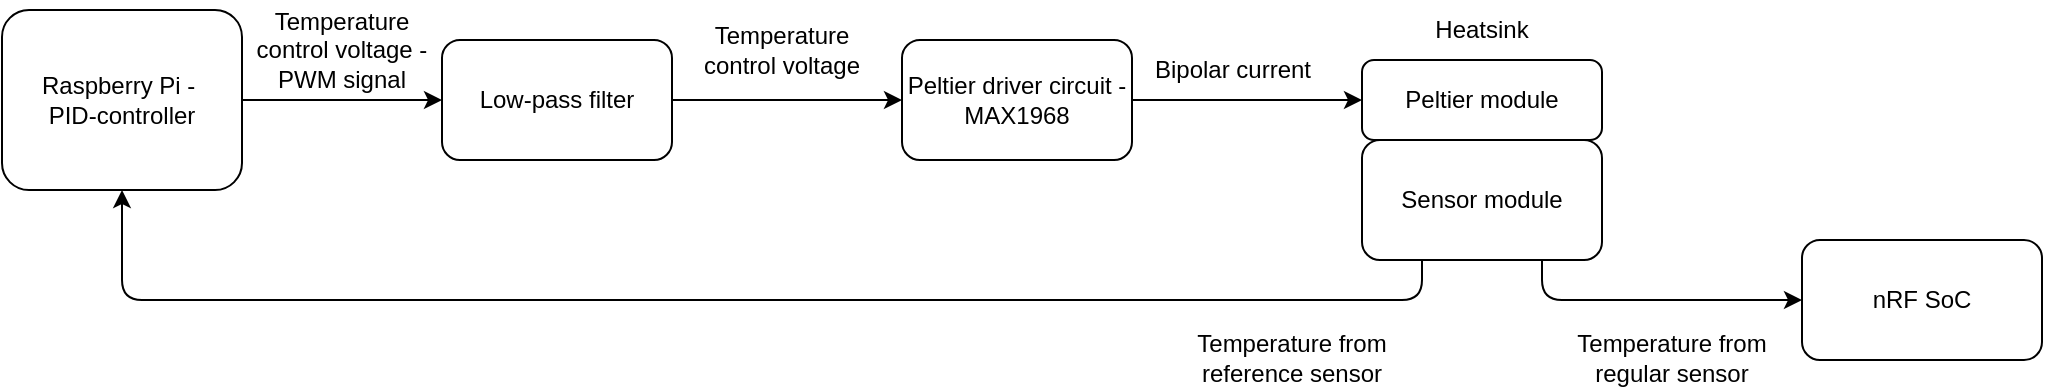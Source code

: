 <mxfile>
    <diagram id="Oh45U9oRLWQj5hecdBuH" name="Page-1">
        <mxGraphModel dx="1148" dy="791" grid="1" gridSize="10" guides="1" tooltips="1" connect="1" arrows="1" fold="1" page="1" pageScale="1" pageWidth="1169" pageHeight="827" math="0" shadow="0">
            <root>
                <mxCell id="0"/>
                <mxCell id="1" parent="0"/>
                <mxCell id="22" style="edgeStyle=none;html=1;exitX=1;exitY=0.5;exitDx=0;exitDy=0;entryX=0;entryY=0.5;entryDx=0;entryDy=0;" edge="1" parent="1" source="2" target="21">
                    <mxGeometry relative="1" as="geometry"/>
                </mxCell>
                <mxCell id="2" value="Raspberry Pi -&amp;nbsp;&lt;br&gt;PID-controller" style="rounded=1;whiteSpace=wrap;html=1;" parent="1" vertex="1">
                    <mxGeometry x="90" y="255" width="120" height="90" as="geometry"/>
                </mxCell>
                <mxCell id="7" style="edgeStyle=none;html=1;exitX=0.75;exitY=1;exitDx=0;exitDy=0;entryX=0;entryY=0.5;entryDx=0;entryDy=0;" parent="1" source="3" target="5" edge="1">
                    <mxGeometry relative="1" as="geometry">
                        <Array as="points">
                            <mxPoint x="860" y="400"/>
                        </Array>
                    </mxGeometry>
                </mxCell>
                <mxCell id="8" style="edgeStyle=none;html=1;exitX=0.25;exitY=1;exitDx=0;exitDy=0;entryX=0.5;entryY=1;entryDx=0;entryDy=0;" parent="1" source="3" target="2" edge="1">
                    <mxGeometry relative="1" as="geometry">
                        <Array as="points">
                            <mxPoint x="800" y="400"/>
                            <mxPoint x="760" y="400"/>
                            <mxPoint x="530" y="400"/>
                            <mxPoint x="150" y="400"/>
                        </Array>
                    </mxGeometry>
                </mxCell>
                <mxCell id="3" value="Sensor module" style="rounded=1;whiteSpace=wrap;html=1;" parent="1" vertex="1">
                    <mxGeometry x="770" y="320" width="120" height="60" as="geometry"/>
                </mxCell>
                <mxCell id="4" value="Peltier module" style="rounded=1;whiteSpace=wrap;html=1;" parent="1" vertex="1">
                    <mxGeometry x="770" y="280" width="120" height="40" as="geometry"/>
                </mxCell>
                <mxCell id="5" value="nRF SoC" style="rounded=1;whiteSpace=wrap;html=1;" parent="1" vertex="1">
                    <mxGeometry x="990" y="370" width="120" height="60" as="geometry"/>
                </mxCell>
                <mxCell id="9" value="Temperature control voltage - PWM signal" style="text;html=1;strokeColor=none;fillColor=none;align=center;verticalAlign=middle;whiteSpace=wrap;rounded=0;" parent="1" vertex="1">
                    <mxGeometry x="210" y="260" width="100" height="30" as="geometry"/>
                </mxCell>
                <mxCell id="11" value="Temperature from reference sensor" style="text;html=1;strokeColor=none;fillColor=none;align=center;verticalAlign=middle;whiteSpace=wrap;rounded=0;" parent="1" vertex="1">
                    <mxGeometry x="680" y="414" width="110" height="30" as="geometry"/>
                </mxCell>
                <mxCell id="13" value="Temperature from regular sensor" style="text;html=1;strokeColor=none;fillColor=none;align=center;verticalAlign=middle;whiteSpace=wrap;rounded=0;" parent="1" vertex="1">
                    <mxGeometry x="870" y="414" width="110" height="30" as="geometry"/>
                </mxCell>
                <mxCell id="14" value="Heatsink" style="text;html=1;strokeColor=none;fillColor=none;align=center;verticalAlign=middle;whiteSpace=wrap;rounded=0;" parent="1" vertex="1">
                    <mxGeometry x="780" y="250" width="100" height="30" as="geometry"/>
                </mxCell>
                <mxCell id="18" style="edgeStyle=none;html=1;exitX=1;exitY=0.5;exitDx=0;exitDy=0;entryX=0;entryY=0.5;entryDx=0;entryDy=0;" parent="1" source="16" target="4" edge="1">
                    <mxGeometry relative="1" as="geometry"/>
                </mxCell>
                <mxCell id="16" value="Peltier driver circuit - MAX1968" style="rounded=1;whiteSpace=wrap;html=1;" parent="1" vertex="1">
                    <mxGeometry x="540" y="270" width="115" height="60" as="geometry"/>
                </mxCell>
                <mxCell id="20" value="Bipolar current" style="text;html=1;align=center;verticalAlign=middle;resizable=0;points=[];autosize=1;strokeColor=none;fillColor=none;" parent="1" vertex="1">
                    <mxGeometry x="655" y="270" width="100" height="30" as="geometry"/>
                </mxCell>
                <mxCell id="23" style="edgeStyle=none;html=1;exitX=1;exitY=0.5;exitDx=0;exitDy=0;entryX=0;entryY=0.5;entryDx=0;entryDy=0;" edge="1" parent="1" source="21" target="16">
                    <mxGeometry relative="1" as="geometry"/>
                </mxCell>
                <mxCell id="21" value="Low-pass filter" style="rounded=1;whiteSpace=wrap;html=1;" vertex="1" parent="1">
                    <mxGeometry x="310" y="270" width="115" height="60" as="geometry"/>
                </mxCell>
                <mxCell id="24" value="Temperature control voltage" style="text;html=1;strokeColor=none;fillColor=none;align=center;verticalAlign=middle;whiteSpace=wrap;rounded=0;" vertex="1" parent="1">
                    <mxGeometry x="430" y="260" width="100" height="30" as="geometry"/>
                </mxCell>
            </root>
        </mxGraphModel>
    </diagram>
</mxfile>